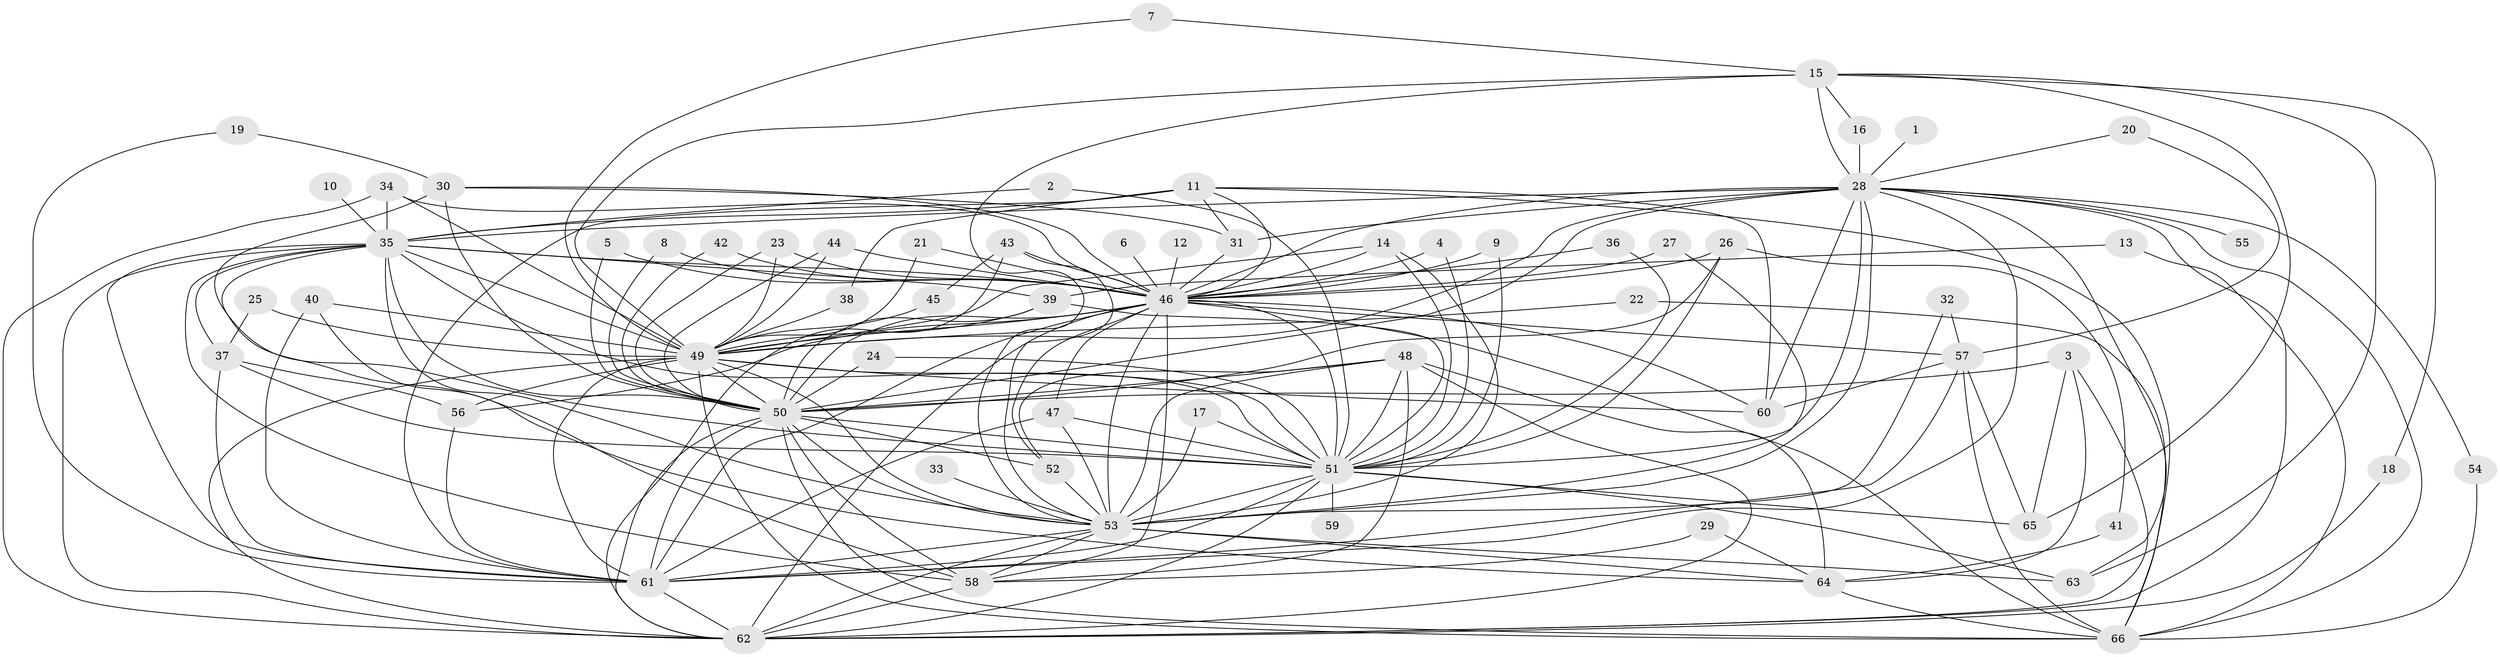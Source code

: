 // original degree distribution, {25: 0.015151515151515152, 15: 0.007575757575757576, 34: 0.007575757575757576, 27: 0.007575757575757576, 28: 0.007575757575757576, 26: 0.007575757575757576, 16: 0.007575757575757576, 18: 0.007575757575757576, 23: 0.007575757575757576, 2: 0.5681818181818182, 4: 0.09848484848484848, 6: 0.030303030303030304, 5: 0.030303030303030304, 3: 0.17424242424242425, 9: 0.007575757575757576, 10: 0.007575757575757576, 7: 0.007575757575757576}
// Generated by graph-tools (version 1.1) at 2025/49/03/09/25 03:49:36]
// undirected, 66 vertices, 186 edges
graph export_dot {
graph [start="1"]
  node [color=gray90,style=filled];
  1;
  2;
  3;
  4;
  5;
  6;
  7;
  8;
  9;
  10;
  11;
  12;
  13;
  14;
  15;
  16;
  17;
  18;
  19;
  20;
  21;
  22;
  23;
  24;
  25;
  26;
  27;
  28;
  29;
  30;
  31;
  32;
  33;
  34;
  35;
  36;
  37;
  38;
  39;
  40;
  41;
  42;
  43;
  44;
  45;
  46;
  47;
  48;
  49;
  50;
  51;
  52;
  53;
  54;
  55;
  56;
  57;
  58;
  59;
  60;
  61;
  62;
  63;
  64;
  65;
  66;
  1 -- 28 [weight=1.0];
  2 -- 35 [weight=1.0];
  2 -- 51 [weight=1.0];
  3 -- 50 [weight=1.0];
  3 -- 62 [weight=1.0];
  3 -- 64 [weight=1.0];
  3 -- 65 [weight=1.0];
  4 -- 46 [weight=1.0];
  4 -- 51 [weight=1.0];
  5 -- 46 [weight=1.0];
  5 -- 50 [weight=1.0];
  6 -- 46 [weight=1.0];
  7 -- 15 [weight=1.0];
  7 -- 49 [weight=1.0];
  8 -- 46 [weight=1.0];
  8 -- 50 [weight=1.0];
  9 -- 46 [weight=1.0];
  9 -- 51 [weight=1.0];
  10 -- 35 [weight=1.0];
  11 -- 31 [weight=1.0];
  11 -- 35 [weight=1.0];
  11 -- 38 [weight=1.0];
  11 -- 46 [weight=1.0];
  11 -- 60 [weight=1.0];
  11 -- 61 [weight=2.0];
  11 -- 66 [weight=1.0];
  12 -- 46 [weight=1.0];
  13 -- 39 [weight=1.0];
  13 -- 66 [weight=1.0];
  14 -- 46 [weight=1.0];
  14 -- 49 [weight=1.0];
  14 -- 51 [weight=1.0];
  14 -- 53 [weight=1.0];
  15 -- 16 [weight=1.0];
  15 -- 18 [weight=1.0];
  15 -- 28 [weight=2.0];
  15 -- 49 [weight=1.0];
  15 -- 53 [weight=1.0];
  15 -- 63 [weight=1.0];
  15 -- 65 [weight=1.0];
  16 -- 28 [weight=2.0];
  17 -- 51 [weight=1.0];
  17 -- 53 [weight=1.0];
  18 -- 62 [weight=1.0];
  19 -- 30 [weight=1.0];
  19 -- 61 [weight=1.0];
  20 -- 28 [weight=1.0];
  20 -- 57 [weight=1.0];
  21 -- 46 [weight=1.0];
  21 -- 49 [weight=1.0];
  22 -- 49 [weight=1.0];
  22 -- 66 [weight=1.0];
  23 -- 46 [weight=1.0];
  23 -- 49 [weight=1.0];
  23 -- 50 [weight=1.0];
  24 -- 50 [weight=1.0];
  24 -- 51 [weight=1.0];
  25 -- 37 [weight=1.0];
  25 -- 49 [weight=1.0];
  26 -- 41 [weight=1.0];
  26 -- 46 [weight=1.0];
  26 -- 50 [weight=1.0];
  26 -- 51 [weight=1.0];
  27 -- 46 [weight=1.0];
  27 -- 53 [weight=2.0];
  28 -- 31 [weight=1.0];
  28 -- 35 [weight=1.0];
  28 -- 46 [weight=2.0];
  28 -- 49 [weight=1.0];
  28 -- 50 [weight=3.0];
  28 -- 51 [weight=1.0];
  28 -- 53 [weight=1.0];
  28 -- 54 [weight=1.0];
  28 -- 55 [weight=1.0];
  28 -- 60 [weight=1.0];
  28 -- 61 [weight=2.0];
  28 -- 62 [weight=1.0];
  28 -- 63 [weight=1.0];
  28 -- 66 [weight=1.0];
  29 -- 58 [weight=1.0];
  29 -- 64 [weight=1.0];
  30 -- 31 [weight=1.0];
  30 -- 46 [weight=1.0];
  30 -- 50 [weight=1.0];
  30 -- 51 [weight=1.0];
  31 -- 46 [weight=1.0];
  32 -- 53 [weight=1.0];
  32 -- 57 [weight=1.0];
  33 -- 53 [weight=1.0];
  34 -- 35 [weight=1.0];
  34 -- 46 [weight=1.0];
  34 -- 49 [weight=1.0];
  34 -- 62 [weight=1.0];
  35 -- 37 [weight=1.0];
  35 -- 39 [weight=1.0];
  35 -- 46 [weight=2.0];
  35 -- 49 [weight=1.0];
  35 -- 50 [weight=1.0];
  35 -- 51 [weight=1.0];
  35 -- 53 [weight=1.0];
  35 -- 58 [weight=1.0];
  35 -- 61 [weight=1.0];
  35 -- 62 [weight=1.0];
  35 -- 64 [weight=1.0];
  36 -- 46 [weight=1.0];
  36 -- 51 [weight=1.0];
  37 -- 51 [weight=1.0];
  37 -- 56 [weight=1.0];
  37 -- 61 [weight=1.0];
  38 -- 49 [weight=1.0];
  39 -- 49 [weight=1.0];
  39 -- 50 [weight=1.0];
  39 -- 51 [weight=1.0];
  40 -- 49 [weight=1.0];
  40 -- 58 [weight=1.0];
  40 -- 61 [weight=1.0];
  41 -- 64 [weight=1.0];
  42 -- 46 [weight=1.0];
  42 -- 50 [weight=1.0];
  43 -- 45 [weight=1.0];
  43 -- 46 [weight=1.0];
  43 -- 53 [weight=1.0];
  43 -- 62 [weight=1.0];
  44 -- 46 [weight=1.0];
  44 -- 49 [weight=1.0];
  44 -- 50 [weight=1.0];
  45 -- 49 [weight=1.0];
  46 -- 47 [weight=1.0];
  46 -- 49 [weight=2.0];
  46 -- 50 [weight=2.0];
  46 -- 51 [weight=2.0];
  46 -- 52 [weight=1.0];
  46 -- 53 [weight=3.0];
  46 -- 56 [weight=1.0];
  46 -- 57 [weight=2.0];
  46 -- 58 [weight=1.0];
  46 -- 60 [weight=1.0];
  46 -- 61 [weight=2.0];
  46 -- 62 [weight=2.0];
  46 -- 66 [weight=1.0];
  47 -- 51 [weight=1.0];
  47 -- 53 [weight=1.0];
  47 -- 61 [weight=1.0];
  48 -- 50 [weight=1.0];
  48 -- 51 [weight=1.0];
  48 -- 52 [weight=1.0];
  48 -- 53 [weight=1.0];
  48 -- 58 [weight=1.0];
  48 -- 62 [weight=1.0];
  48 -- 64 [weight=1.0];
  49 -- 50 [weight=1.0];
  49 -- 51 [weight=1.0];
  49 -- 53 [weight=1.0];
  49 -- 56 [weight=1.0];
  49 -- 60 [weight=1.0];
  49 -- 61 [weight=1.0];
  49 -- 62 [weight=1.0];
  49 -- 66 [weight=1.0];
  50 -- 51 [weight=1.0];
  50 -- 52 [weight=1.0];
  50 -- 53 [weight=1.0];
  50 -- 58 [weight=1.0];
  50 -- 61 [weight=2.0];
  50 -- 62 [weight=1.0];
  50 -- 66 [weight=1.0];
  51 -- 53 [weight=1.0];
  51 -- 59 [weight=1.0];
  51 -- 61 [weight=1.0];
  51 -- 62 [weight=2.0];
  51 -- 63 [weight=1.0];
  51 -- 65 [weight=1.0];
  52 -- 53 [weight=1.0];
  53 -- 58 [weight=1.0];
  53 -- 61 [weight=3.0];
  53 -- 62 [weight=1.0];
  53 -- 63 [weight=1.0];
  53 -- 64 [weight=1.0];
  54 -- 66 [weight=1.0];
  56 -- 61 [weight=1.0];
  57 -- 60 [weight=1.0];
  57 -- 61 [weight=2.0];
  57 -- 65 [weight=1.0];
  57 -- 66 [weight=1.0];
  58 -- 62 [weight=1.0];
  61 -- 62 [weight=2.0];
  64 -- 66 [weight=1.0];
}
